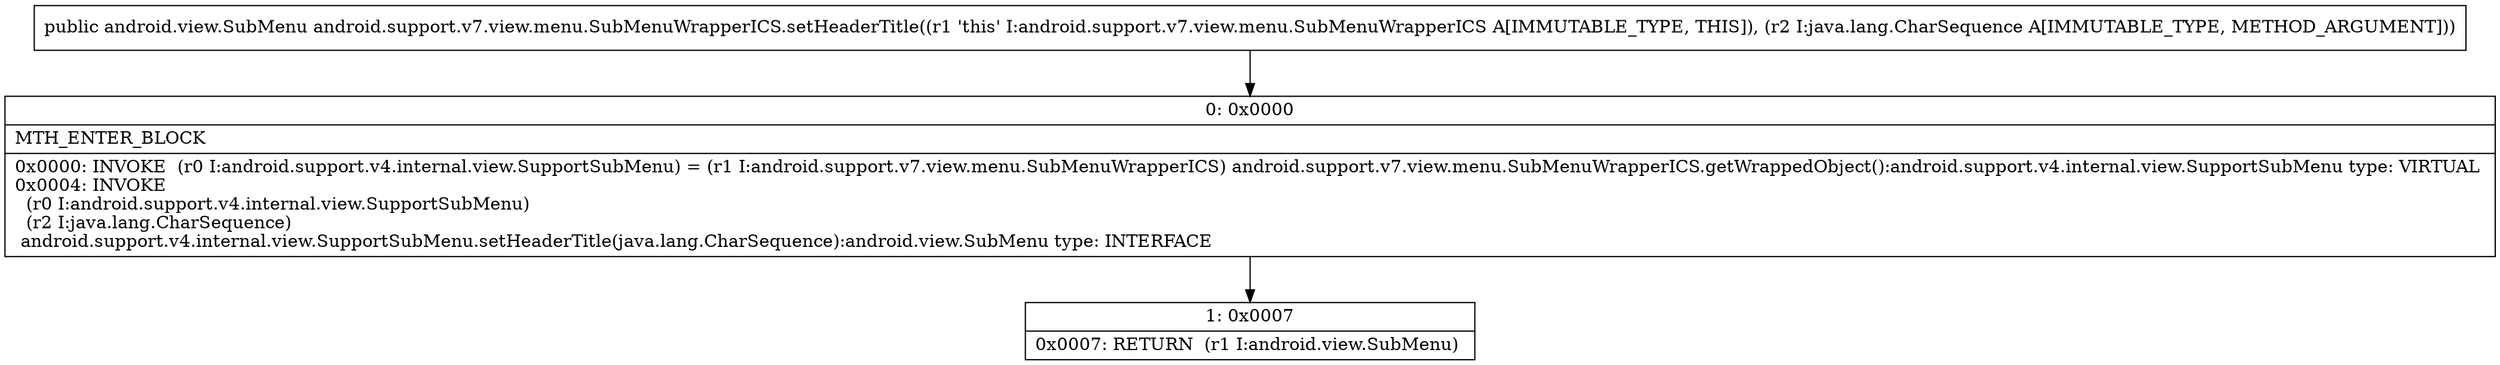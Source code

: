 digraph "CFG forandroid.support.v7.view.menu.SubMenuWrapperICS.setHeaderTitle(Ljava\/lang\/CharSequence;)Landroid\/view\/SubMenu;" {
Node_0 [shape=record,label="{0\:\ 0x0000|MTH_ENTER_BLOCK\l|0x0000: INVOKE  (r0 I:android.support.v4.internal.view.SupportSubMenu) = (r1 I:android.support.v7.view.menu.SubMenuWrapperICS) android.support.v7.view.menu.SubMenuWrapperICS.getWrappedObject():android.support.v4.internal.view.SupportSubMenu type: VIRTUAL \l0x0004: INVOKE  \l  (r0 I:android.support.v4.internal.view.SupportSubMenu)\l  (r2 I:java.lang.CharSequence)\l android.support.v4.internal.view.SupportSubMenu.setHeaderTitle(java.lang.CharSequence):android.view.SubMenu type: INTERFACE \l}"];
Node_1 [shape=record,label="{1\:\ 0x0007|0x0007: RETURN  (r1 I:android.view.SubMenu) \l}"];
MethodNode[shape=record,label="{public android.view.SubMenu android.support.v7.view.menu.SubMenuWrapperICS.setHeaderTitle((r1 'this' I:android.support.v7.view.menu.SubMenuWrapperICS A[IMMUTABLE_TYPE, THIS]), (r2 I:java.lang.CharSequence A[IMMUTABLE_TYPE, METHOD_ARGUMENT])) }"];
MethodNode -> Node_0;
Node_0 -> Node_1;
}

